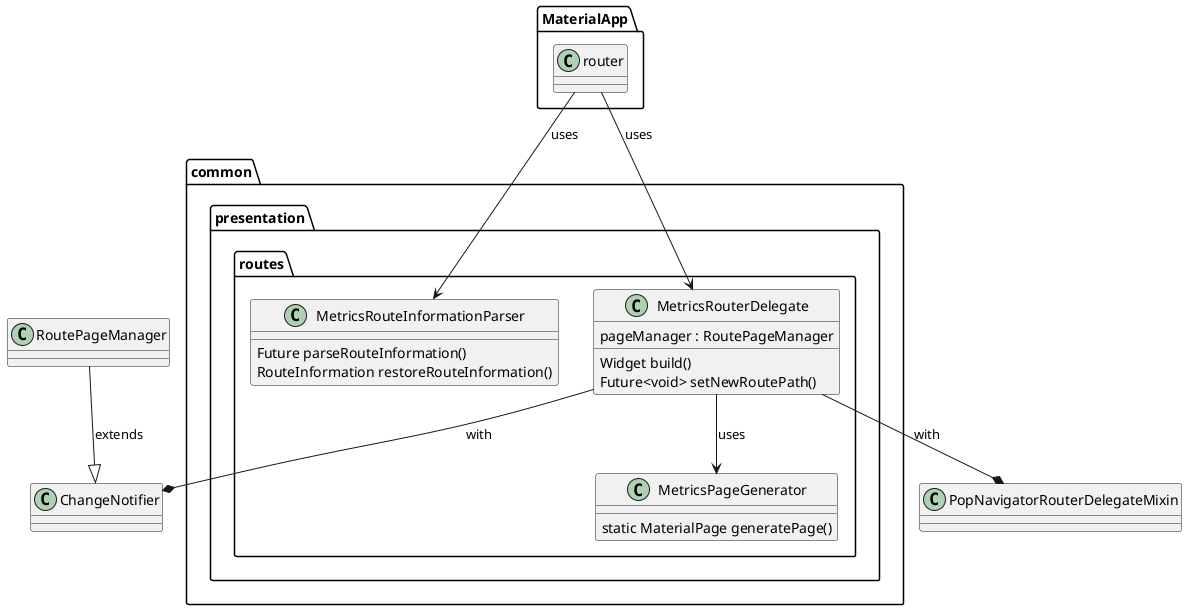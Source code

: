 @startuml
package common.presentation.routes {

        class MetricsRouteInformationParser{
            Future parseRouteInformation()
            RouteInformation restoreRouteInformation()
        }

        class MetricsRouterDelegate{
            pageManager : RoutePageManager

            Widget build()
            Future<void> setNewRoutePath()
        }
        class MetricsPageGenerator{
            static MaterialPage generatePage()
        }

}

MetricsRouterDelegate --* ChangeNotifier : with
MetricsRouterDelegate --* PopNavigatorRouterDelegateMixin : with
MetricsRouterDelegate --> MetricsPageGenerator : uses
RoutePageManager --|> ChangeNotifier : extends
MaterialApp.router --> MetricsRouterDelegate : uses
MaterialApp.router --> MetricsRouteInformationParser :uses
@enduml